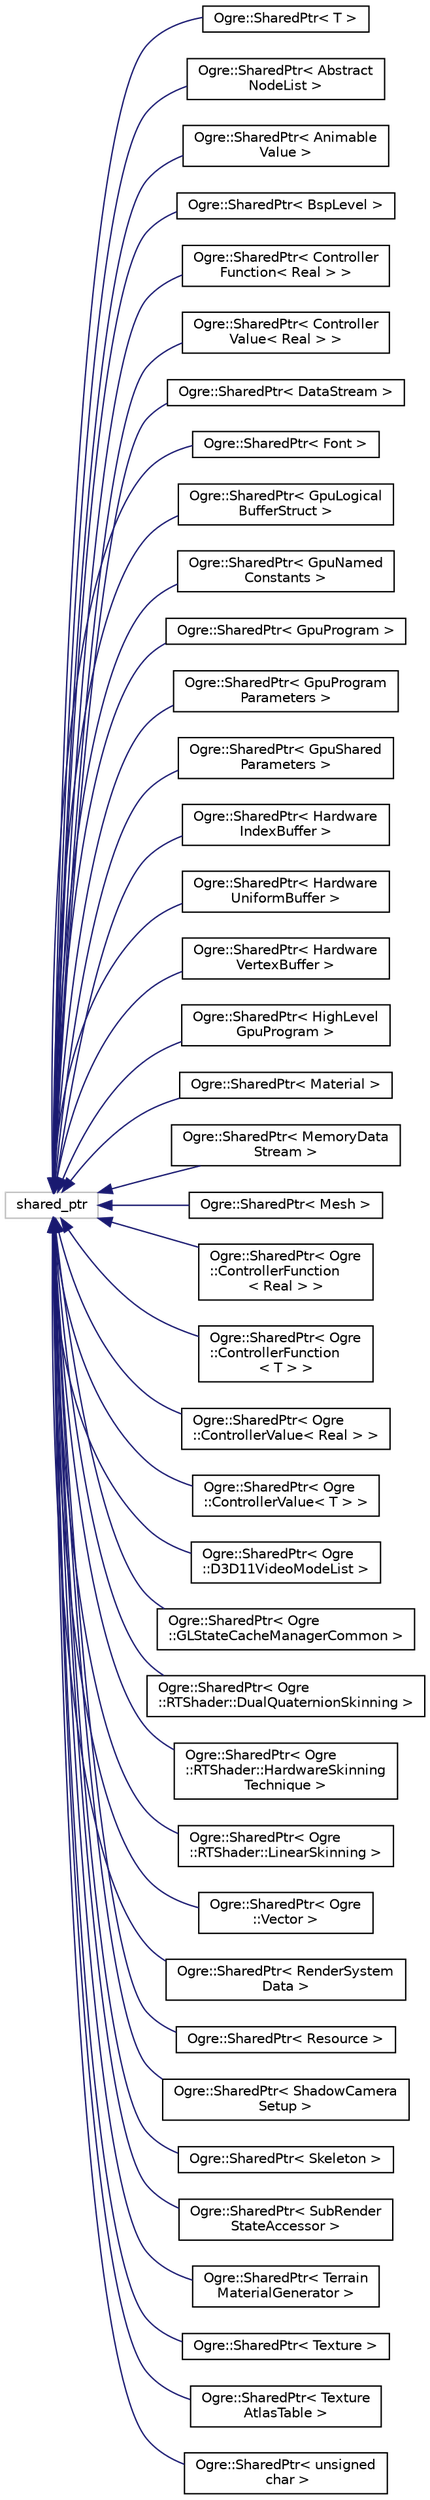 digraph "Graphical Class Hierarchy"
{
  bgcolor="transparent";
  edge [fontname="Helvetica",fontsize="10",labelfontname="Helvetica",labelfontsize="10"];
  node [fontname="Helvetica",fontsize="10",shape=record];
  rankdir="LR";
  Node1299 [label="shared_ptr",height=0.2,width=0.4,color="grey75"];
  Node1299 -> Node0 [dir="back",color="midnightblue",fontsize="10",style="solid",fontname="Helvetica"];
  Node0 [label="Ogre::SharedPtr\< T \>",height=0.2,width=0.4,color="black",URL="$class_ogre_1_1_shared_ptr.html"];
  Node1299 -> Node1301 [dir="back",color="midnightblue",fontsize="10",style="solid",fontname="Helvetica"];
  Node1301 [label="Ogre::SharedPtr\< Abstract\lNodeList \>",height=0.2,width=0.4,color="black",URL="$class_ogre_1_1_shared_ptr.html"];
  Node1299 -> Node1302 [dir="back",color="midnightblue",fontsize="10",style="solid",fontname="Helvetica"];
  Node1302 [label="Ogre::SharedPtr\< Animable\lValue \>",height=0.2,width=0.4,color="black",URL="$class_ogre_1_1_shared_ptr.html"];
  Node1299 -> Node1303 [dir="back",color="midnightblue",fontsize="10",style="solid",fontname="Helvetica"];
  Node1303 [label="Ogre::SharedPtr\< BspLevel \>",height=0.2,width=0.4,color="black",URL="$class_ogre_1_1_shared_ptr.html"];
  Node1299 -> Node1304 [dir="back",color="midnightblue",fontsize="10",style="solid",fontname="Helvetica"];
  Node1304 [label="Ogre::SharedPtr\< Controller\lFunction\< Real \> \>",height=0.2,width=0.4,color="black",URL="$class_ogre_1_1_shared_ptr.html"];
  Node1299 -> Node1305 [dir="back",color="midnightblue",fontsize="10",style="solid",fontname="Helvetica"];
  Node1305 [label="Ogre::SharedPtr\< Controller\lValue\< Real \> \>",height=0.2,width=0.4,color="black",URL="$class_ogre_1_1_shared_ptr.html"];
  Node1299 -> Node1306 [dir="back",color="midnightblue",fontsize="10",style="solid",fontname="Helvetica"];
  Node1306 [label="Ogre::SharedPtr\< DataStream \>",height=0.2,width=0.4,color="black",URL="$class_ogre_1_1_shared_ptr.html"];
  Node1299 -> Node1307 [dir="back",color="midnightblue",fontsize="10",style="solid",fontname="Helvetica"];
  Node1307 [label="Ogre::SharedPtr\< Font \>",height=0.2,width=0.4,color="black",URL="$class_ogre_1_1_shared_ptr.html"];
  Node1299 -> Node1308 [dir="back",color="midnightblue",fontsize="10",style="solid",fontname="Helvetica"];
  Node1308 [label="Ogre::SharedPtr\< GpuLogical\lBufferStruct \>",height=0.2,width=0.4,color="black",URL="$class_ogre_1_1_shared_ptr.html"];
  Node1299 -> Node1309 [dir="back",color="midnightblue",fontsize="10",style="solid",fontname="Helvetica"];
  Node1309 [label="Ogre::SharedPtr\< GpuNamed\lConstants \>",height=0.2,width=0.4,color="black",URL="$class_ogre_1_1_shared_ptr.html"];
  Node1299 -> Node1310 [dir="back",color="midnightblue",fontsize="10",style="solid",fontname="Helvetica"];
  Node1310 [label="Ogre::SharedPtr\< GpuProgram \>",height=0.2,width=0.4,color="black",URL="$class_ogre_1_1_shared_ptr.html"];
  Node1299 -> Node1311 [dir="back",color="midnightblue",fontsize="10",style="solid",fontname="Helvetica"];
  Node1311 [label="Ogre::SharedPtr\< GpuProgram\lParameters \>",height=0.2,width=0.4,color="black",URL="$class_ogre_1_1_shared_ptr.html"];
  Node1299 -> Node1312 [dir="back",color="midnightblue",fontsize="10",style="solid",fontname="Helvetica"];
  Node1312 [label="Ogre::SharedPtr\< GpuShared\lParameters \>",height=0.2,width=0.4,color="black",URL="$class_ogre_1_1_shared_ptr.html"];
  Node1299 -> Node1313 [dir="back",color="midnightblue",fontsize="10",style="solid",fontname="Helvetica"];
  Node1313 [label="Ogre::SharedPtr\< Hardware\lIndexBuffer \>",height=0.2,width=0.4,color="black",URL="$class_ogre_1_1_shared_ptr.html"];
  Node1299 -> Node1314 [dir="back",color="midnightblue",fontsize="10",style="solid",fontname="Helvetica"];
  Node1314 [label="Ogre::SharedPtr\< Hardware\lUniformBuffer \>",height=0.2,width=0.4,color="black",URL="$class_ogre_1_1_shared_ptr.html"];
  Node1299 -> Node1315 [dir="back",color="midnightblue",fontsize="10",style="solid",fontname="Helvetica"];
  Node1315 [label="Ogre::SharedPtr\< Hardware\lVertexBuffer \>",height=0.2,width=0.4,color="black",URL="$class_ogre_1_1_shared_ptr.html"];
  Node1299 -> Node1316 [dir="back",color="midnightblue",fontsize="10",style="solid",fontname="Helvetica"];
  Node1316 [label="Ogre::SharedPtr\< HighLevel\lGpuProgram \>",height=0.2,width=0.4,color="black",URL="$class_ogre_1_1_shared_ptr.html"];
  Node1299 -> Node1317 [dir="back",color="midnightblue",fontsize="10",style="solid",fontname="Helvetica"];
  Node1317 [label="Ogre::SharedPtr\< Material \>",height=0.2,width=0.4,color="black",URL="$class_ogre_1_1_shared_ptr.html"];
  Node1299 -> Node1318 [dir="back",color="midnightblue",fontsize="10",style="solid",fontname="Helvetica"];
  Node1318 [label="Ogre::SharedPtr\< MemoryData\lStream \>",height=0.2,width=0.4,color="black",URL="$class_ogre_1_1_shared_ptr.html"];
  Node1299 -> Node1319 [dir="back",color="midnightblue",fontsize="10",style="solid",fontname="Helvetica"];
  Node1319 [label="Ogre::SharedPtr\< Mesh \>",height=0.2,width=0.4,color="black",URL="$class_ogre_1_1_shared_ptr.html"];
  Node1299 -> Node1320 [dir="back",color="midnightblue",fontsize="10",style="solid",fontname="Helvetica"];
  Node1320 [label="Ogre::SharedPtr\< Ogre\l::ControllerFunction\l\< Real \> \>",height=0.2,width=0.4,color="black",URL="$class_ogre_1_1_shared_ptr.html"];
  Node1299 -> Node1321 [dir="back",color="midnightblue",fontsize="10",style="solid",fontname="Helvetica"];
  Node1321 [label="Ogre::SharedPtr\< Ogre\l::ControllerFunction\l\< T \> \>",height=0.2,width=0.4,color="black",URL="$class_ogre_1_1_shared_ptr.html"];
  Node1299 -> Node1322 [dir="back",color="midnightblue",fontsize="10",style="solid",fontname="Helvetica"];
  Node1322 [label="Ogre::SharedPtr\< Ogre\l::ControllerValue\< Real \> \>",height=0.2,width=0.4,color="black",URL="$class_ogre_1_1_shared_ptr.html"];
  Node1299 -> Node1323 [dir="back",color="midnightblue",fontsize="10",style="solid",fontname="Helvetica"];
  Node1323 [label="Ogre::SharedPtr\< Ogre\l::ControllerValue\< T \> \>",height=0.2,width=0.4,color="black",URL="$class_ogre_1_1_shared_ptr.html"];
  Node1299 -> Node1324 [dir="back",color="midnightblue",fontsize="10",style="solid",fontname="Helvetica"];
  Node1324 [label="Ogre::SharedPtr\< Ogre\l::D3D11VideoModeList \>",height=0.2,width=0.4,color="black",URL="$class_ogre_1_1_shared_ptr.html"];
  Node1299 -> Node1325 [dir="back",color="midnightblue",fontsize="10",style="solid",fontname="Helvetica"];
  Node1325 [label="Ogre::SharedPtr\< Ogre\l::GLStateCacheManagerCommon \>",height=0.2,width=0.4,color="black",URL="$class_ogre_1_1_shared_ptr.html"];
  Node1299 -> Node1326 [dir="back",color="midnightblue",fontsize="10",style="solid",fontname="Helvetica"];
  Node1326 [label="Ogre::SharedPtr\< Ogre\l::RTShader::DualQuaternionSkinning \>",height=0.2,width=0.4,color="black",URL="$class_ogre_1_1_shared_ptr.html"];
  Node1299 -> Node1327 [dir="back",color="midnightblue",fontsize="10",style="solid",fontname="Helvetica"];
  Node1327 [label="Ogre::SharedPtr\< Ogre\l::RTShader::HardwareSkinning\lTechnique \>",height=0.2,width=0.4,color="black",URL="$class_ogre_1_1_shared_ptr.html"];
  Node1299 -> Node1328 [dir="back",color="midnightblue",fontsize="10",style="solid",fontname="Helvetica"];
  Node1328 [label="Ogre::SharedPtr\< Ogre\l::RTShader::LinearSkinning \>",height=0.2,width=0.4,color="black",URL="$class_ogre_1_1_shared_ptr.html"];
  Node1299 -> Node1329 [dir="back",color="midnightblue",fontsize="10",style="solid",fontname="Helvetica"];
  Node1329 [label="Ogre::SharedPtr\< Ogre\l::Vector \>",height=0.2,width=0.4,color="black",URL="$class_ogre_1_1_shared_ptr.html"];
  Node1299 -> Node1330 [dir="back",color="midnightblue",fontsize="10",style="solid",fontname="Helvetica"];
  Node1330 [label="Ogre::SharedPtr\< RenderSystem\lData \>",height=0.2,width=0.4,color="black",URL="$class_ogre_1_1_shared_ptr.html"];
  Node1299 -> Node1331 [dir="back",color="midnightblue",fontsize="10",style="solid",fontname="Helvetica"];
  Node1331 [label="Ogre::SharedPtr\< Resource \>",height=0.2,width=0.4,color="black",URL="$class_ogre_1_1_shared_ptr.html"];
  Node1299 -> Node1332 [dir="back",color="midnightblue",fontsize="10",style="solid",fontname="Helvetica"];
  Node1332 [label="Ogre::SharedPtr\< ShadowCamera\lSetup \>",height=0.2,width=0.4,color="black",URL="$class_ogre_1_1_shared_ptr.html"];
  Node1299 -> Node1333 [dir="back",color="midnightblue",fontsize="10",style="solid",fontname="Helvetica"];
  Node1333 [label="Ogre::SharedPtr\< Skeleton \>",height=0.2,width=0.4,color="black",URL="$class_ogre_1_1_shared_ptr.html"];
  Node1299 -> Node1334 [dir="back",color="midnightblue",fontsize="10",style="solid",fontname="Helvetica"];
  Node1334 [label="Ogre::SharedPtr\< SubRender\lStateAccessor \>",height=0.2,width=0.4,color="black",URL="$class_ogre_1_1_shared_ptr.html"];
  Node1299 -> Node1335 [dir="back",color="midnightblue",fontsize="10",style="solid",fontname="Helvetica"];
  Node1335 [label="Ogre::SharedPtr\< Terrain\lMaterialGenerator \>",height=0.2,width=0.4,color="black",URL="$class_ogre_1_1_shared_ptr.html"];
  Node1299 -> Node1336 [dir="back",color="midnightblue",fontsize="10",style="solid",fontname="Helvetica"];
  Node1336 [label="Ogre::SharedPtr\< Texture \>",height=0.2,width=0.4,color="black",URL="$class_ogre_1_1_shared_ptr.html"];
  Node1299 -> Node1337 [dir="back",color="midnightblue",fontsize="10",style="solid",fontname="Helvetica"];
  Node1337 [label="Ogre::SharedPtr\< Texture\lAtlasTable \>",height=0.2,width=0.4,color="black",URL="$class_ogre_1_1_shared_ptr.html"];
  Node1299 -> Node1338 [dir="back",color="midnightblue",fontsize="10",style="solid",fontname="Helvetica"];
  Node1338 [label="Ogre::SharedPtr\< unsigned\l char \>",height=0.2,width=0.4,color="black",URL="$class_ogre_1_1_shared_ptr.html"];
}

